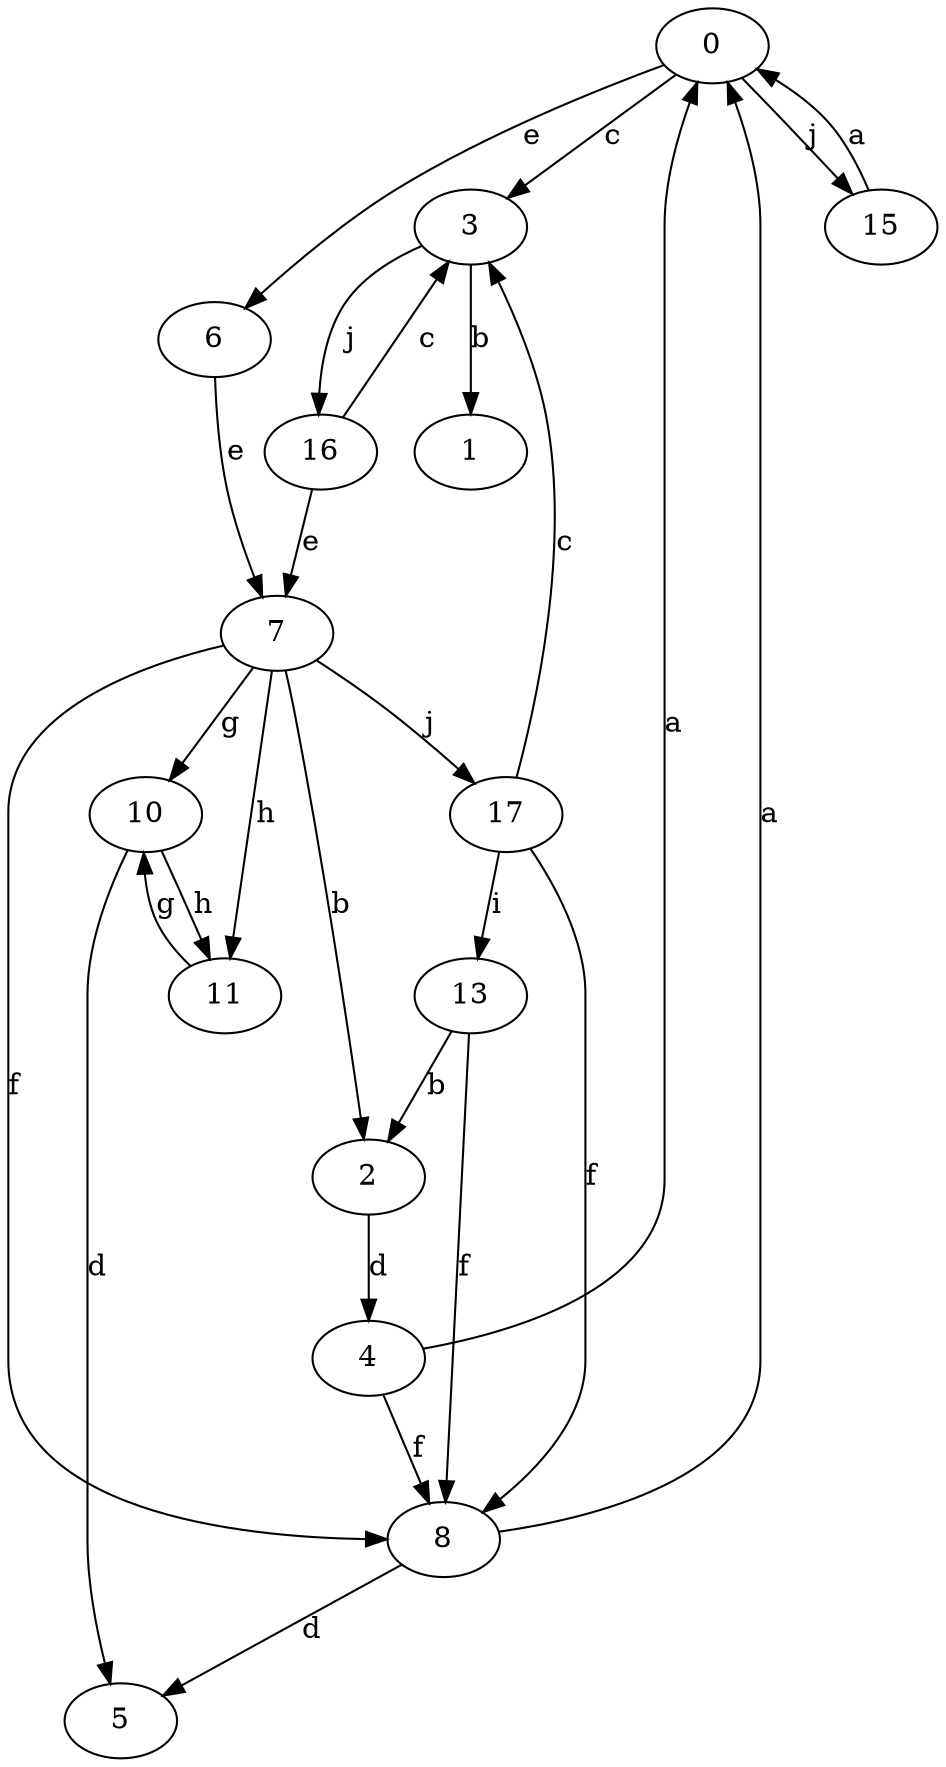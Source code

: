 strict digraph  {
0;
1;
2;
3;
4;
5;
6;
7;
8;
10;
11;
13;
15;
16;
17;
0 -> 3  [label=c];
0 -> 6  [label=e];
0 -> 15  [label=j];
2 -> 4  [label=d];
3 -> 1  [label=b];
3 -> 16  [label=j];
4 -> 0  [label=a];
4 -> 8  [label=f];
6 -> 7  [label=e];
7 -> 2  [label=b];
7 -> 8  [label=f];
7 -> 10  [label=g];
7 -> 11  [label=h];
7 -> 17  [label=j];
8 -> 0  [label=a];
8 -> 5  [label=d];
10 -> 5  [label=d];
10 -> 11  [label=h];
11 -> 10  [label=g];
13 -> 2  [label=b];
13 -> 8  [label=f];
15 -> 0  [label=a];
16 -> 3  [label=c];
16 -> 7  [label=e];
17 -> 3  [label=c];
17 -> 8  [label=f];
17 -> 13  [label=i];
}
